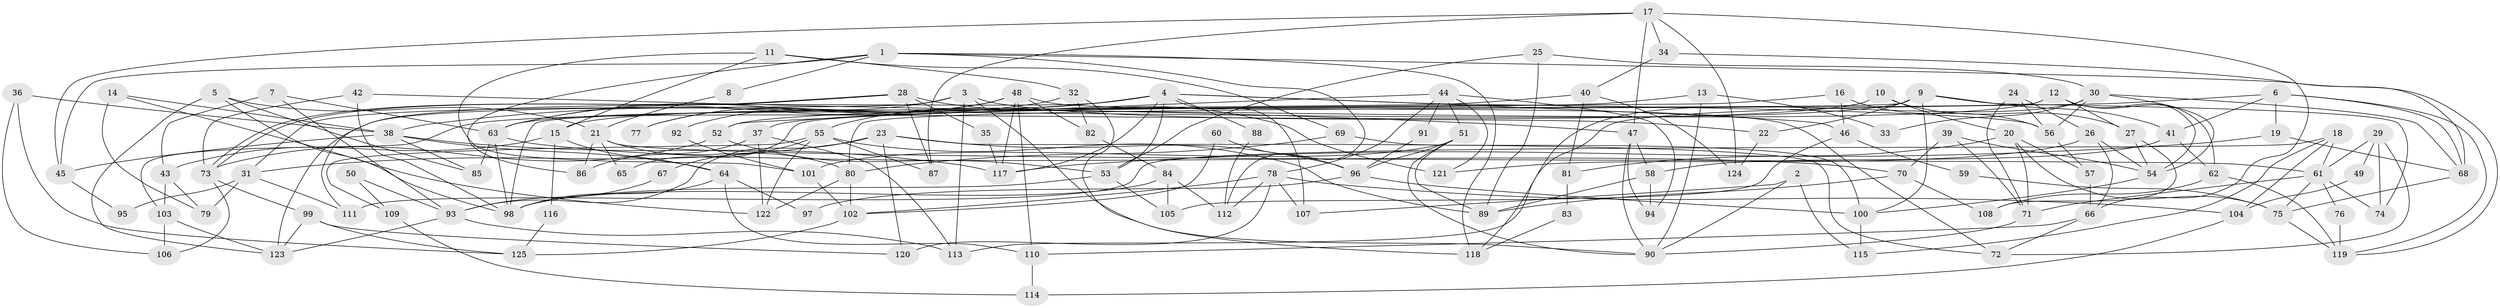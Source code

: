 // Generated by graph-tools (version 1.1) at 2025/11/02/27/25 16:11:20]
// undirected, 125 vertices, 250 edges
graph export_dot {
graph [start="1"]
  node [color=gray90,style=filled];
  1;
  2;
  3;
  4;
  5;
  6;
  7;
  8;
  9;
  10;
  11;
  12;
  13;
  14;
  15;
  16;
  17;
  18;
  19;
  20;
  21;
  22;
  23;
  24;
  25;
  26;
  27;
  28;
  29;
  30;
  31;
  32;
  33;
  34;
  35;
  36;
  37;
  38;
  39;
  40;
  41;
  42;
  43;
  44;
  45;
  46;
  47;
  48;
  49;
  50;
  51;
  52;
  53;
  54;
  55;
  56;
  57;
  58;
  59;
  60;
  61;
  62;
  63;
  64;
  65;
  66;
  67;
  68;
  69;
  70;
  71;
  72;
  73;
  74;
  75;
  76;
  77;
  78;
  79;
  80;
  81;
  82;
  83;
  84;
  85;
  86;
  87;
  88;
  89;
  90;
  91;
  92;
  93;
  94;
  95;
  96;
  97;
  98;
  99;
  100;
  101;
  102;
  103;
  104;
  105;
  106;
  107;
  108;
  109;
  110;
  111;
  112;
  113;
  114;
  115;
  116;
  117;
  118;
  119;
  120;
  121;
  122;
  123;
  124;
  125;
  1 -- 118;
  1 -- 45;
  1 -- 8;
  1 -- 86;
  1 -- 112;
  1 -- 119;
  2 -- 90;
  2 -- 107;
  2 -- 115;
  3 -- 31;
  3 -- 90;
  3 -- 22;
  3 -- 77;
  3 -- 111;
  3 -- 113;
  4 -- 53;
  4 -- 55;
  4 -- 38;
  4 -- 46;
  4 -- 56;
  4 -- 88;
  4 -- 107;
  4 -- 117;
  4 -- 123;
  5 -- 98;
  5 -- 21;
  5 -- 85;
  5 -- 123;
  6 -- 19;
  6 -- 41;
  6 -- 68;
  6 -- 113;
  6 -- 119;
  7 -- 43;
  7 -- 93;
  7 -- 63;
  8 -- 21;
  9 -- 63;
  9 -- 98;
  9 -- 22;
  9 -- 41;
  9 -- 74;
  9 -- 100;
  10 -- 103;
  10 -- 27;
  10 -- 20;
  11 -- 69;
  11 -- 15;
  11 -- 32;
  11 -- 101;
  12 -- 80;
  12 -- 54;
  12 -- 15;
  12 -- 27;
  12 -- 62;
  13 -- 37;
  13 -- 90;
  13 -- 33;
  14 -- 122;
  14 -- 38;
  14 -- 79;
  15 -- 64;
  15 -- 43;
  15 -- 116;
  16 -- 46;
  16 -- 56;
  16 -- 65;
  17 -- 66;
  17 -- 47;
  17 -- 34;
  17 -- 45;
  17 -- 87;
  17 -- 124;
  18 -- 61;
  18 -- 115;
  18 -- 104;
  18 -- 111;
  19 -- 117;
  19 -- 68;
  20 -- 75;
  20 -- 57;
  20 -- 71;
  20 -- 81;
  21 -- 80;
  21 -- 61;
  21 -- 65;
  21 -- 86;
  22 -- 124;
  23 -- 93;
  23 -- 96;
  23 -- 31;
  23 -- 72;
  23 -- 120;
  24 -- 56;
  24 -- 71;
  24 -- 26;
  25 -- 89;
  25 -- 30;
  25 -- 53;
  26 -- 54;
  26 -- 66;
  26 -- 121;
  27 -- 54;
  27 -- 108;
  28 -- 121;
  28 -- 73;
  28 -- 73;
  28 -- 35;
  28 -- 87;
  29 -- 72;
  29 -- 74;
  29 -- 49;
  29 -- 61;
  30 -- 68;
  30 -- 56;
  30 -- 33;
  30 -- 54;
  30 -- 118;
  31 -- 111;
  31 -- 79;
  31 -- 95;
  32 -- 63;
  32 -- 82;
  32 -- 118;
  34 -- 68;
  34 -- 40;
  35 -- 117;
  36 -- 38;
  36 -- 106;
  36 -- 125;
  37 -- 113;
  37 -- 86;
  37 -- 122;
  38 -- 117;
  38 -- 45;
  38 -- 64;
  38 -- 85;
  39 -- 71;
  39 -- 70;
  39 -- 54;
  40 -- 124;
  40 -- 52;
  40 -- 81;
  41 -- 62;
  41 -- 58;
  42 -- 73;
  42 -- 98;
  42 -- 47;
  43 -- 79;
  43 -- 103;
  44 -- 78;
  44 -- 94;
  44 -- 51;
  44 -- 52;
  44 -- 91;
  44 -- 121;
  45 -- 95;
  46 -- 105;
  46 -- 59;
  47 -- 58;
  47 -- 90;
  47 -- 94;
  48 -- 63;
  48 -- 72;
  48 -- 77;
  48 -- 82;
  48 -- 92;
  48 -- 110;
  48 -- 117;
  49 -- 104;
  50 -- 93;
  50 -- 109;
  51 -- 101;
  51 -- 89;
  51 -- 90;
  51 -- 96;
  52 -- 53;
  52 -- 73;
  53 -- 98;
  53 -- 105;
  54 -- 100;
  55 -- 89;
  55 -- 87;
  55 -- 67;
  55 -- 109;
  55 -- 122;
  56 -- 57;
  57 -- 66;
  58 -- 89;
  58 -- 94;
  59 -- 75;
  60 -- 96;
  60 -- 102;
  61 -- 71;
  61 -- 74;
  61 -- 75;
  61 -- 76;
  62 -- 119;
  62 -- 108;
  63 -- 85;
  63 -- 70;
  63 -- 98;
  64 -- 98;
  64 -- 97;
  64 -- 110;
  66 -- 110;
  66 -- 72;
  67 -- 93;
  68 -- 75;
  69 -- 80;
  69 -- 100;
  70 -- 108;
  70 -- 89;
  71 -- 90;
  73 -- 99;
  73 -- 106;
  75 -- 119;
  76 -- 119;
  78 -- 120;
  78 -- 112;
  78 -- 102;
  78 -- 104;
  78 -- 107;
  80 -- 122;
  80 -- 102;
  81 -- 83;
  82 -- 84;
  83 -- 118;
  84 -- 98;
  84 -- 105;
  84 -- 112;
  88 -- 112;
  91 -- 96;
  92 -- 101;
  93 -- 113;
  93 -- 123;
  96 -- 100;
  96 -- 97;
  99 -- 123;
  99 -- 120;
  99 -- 125;
  100 -- 115;
  101 -- 102;
  102 -- 125;
  103 -- 123;
  103 -- 106;
  104 -- 114;
  109 -- 114;
  110 -- 114;
  116 -- 125;
}
